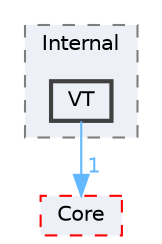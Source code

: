 digraph "VT"
{
 // INTERACTIVE_SVG=YES
 // LATEX_PDF_SIZE
  bgcolor="transparent";
  edge [fontname=Helvetica,fontsize=10,labelfontname=Helvetica,labelfontsize=10];
  node [fontname=Helvetica,fontsize=10,shape=box,height=0.2,width=0.4];
  compound=true
  subgraph clusterdir_50ab7fab68969305c540afdea88e8a50 {
    graph [ bgcolor="#edf0f7", pencolor="grey50", label="Internal", fontname=Helvetica,fontsize=10 style="filled,dashed", URL="dir_50ab7fab68969305c540afdea88e8a50.html",tooltip=""]
  dir_5b1e9c0090be12998181298cf09ce50f [label="VT", fillcolor="#edf0f7", color="grey25", style="filled,bold", URL="dir_5b1e9c0090be12998181298cf09ce50f.html",tooltip=""];
  }
  dir_0e6cddcc9caa1238c7f3774224afaa45 [label="Core", fillcolor="#edf0f7", color="red", style="filled,dashed", URL="dir_0e6cddcc9caa1238c7f3774224afaa45.html",tooltip=""];
  dir_5b1e9c0090be12998181298cf09ce50f->dir_0e6cddcc9caa1238c7f3774224afaa45 [headlabel="1", labeldistance=1.5 headhref="dir_001272_000266.html" href="dir_001272_000266.html" color="steelblue1" fontcolor="steelblue1"];
}
